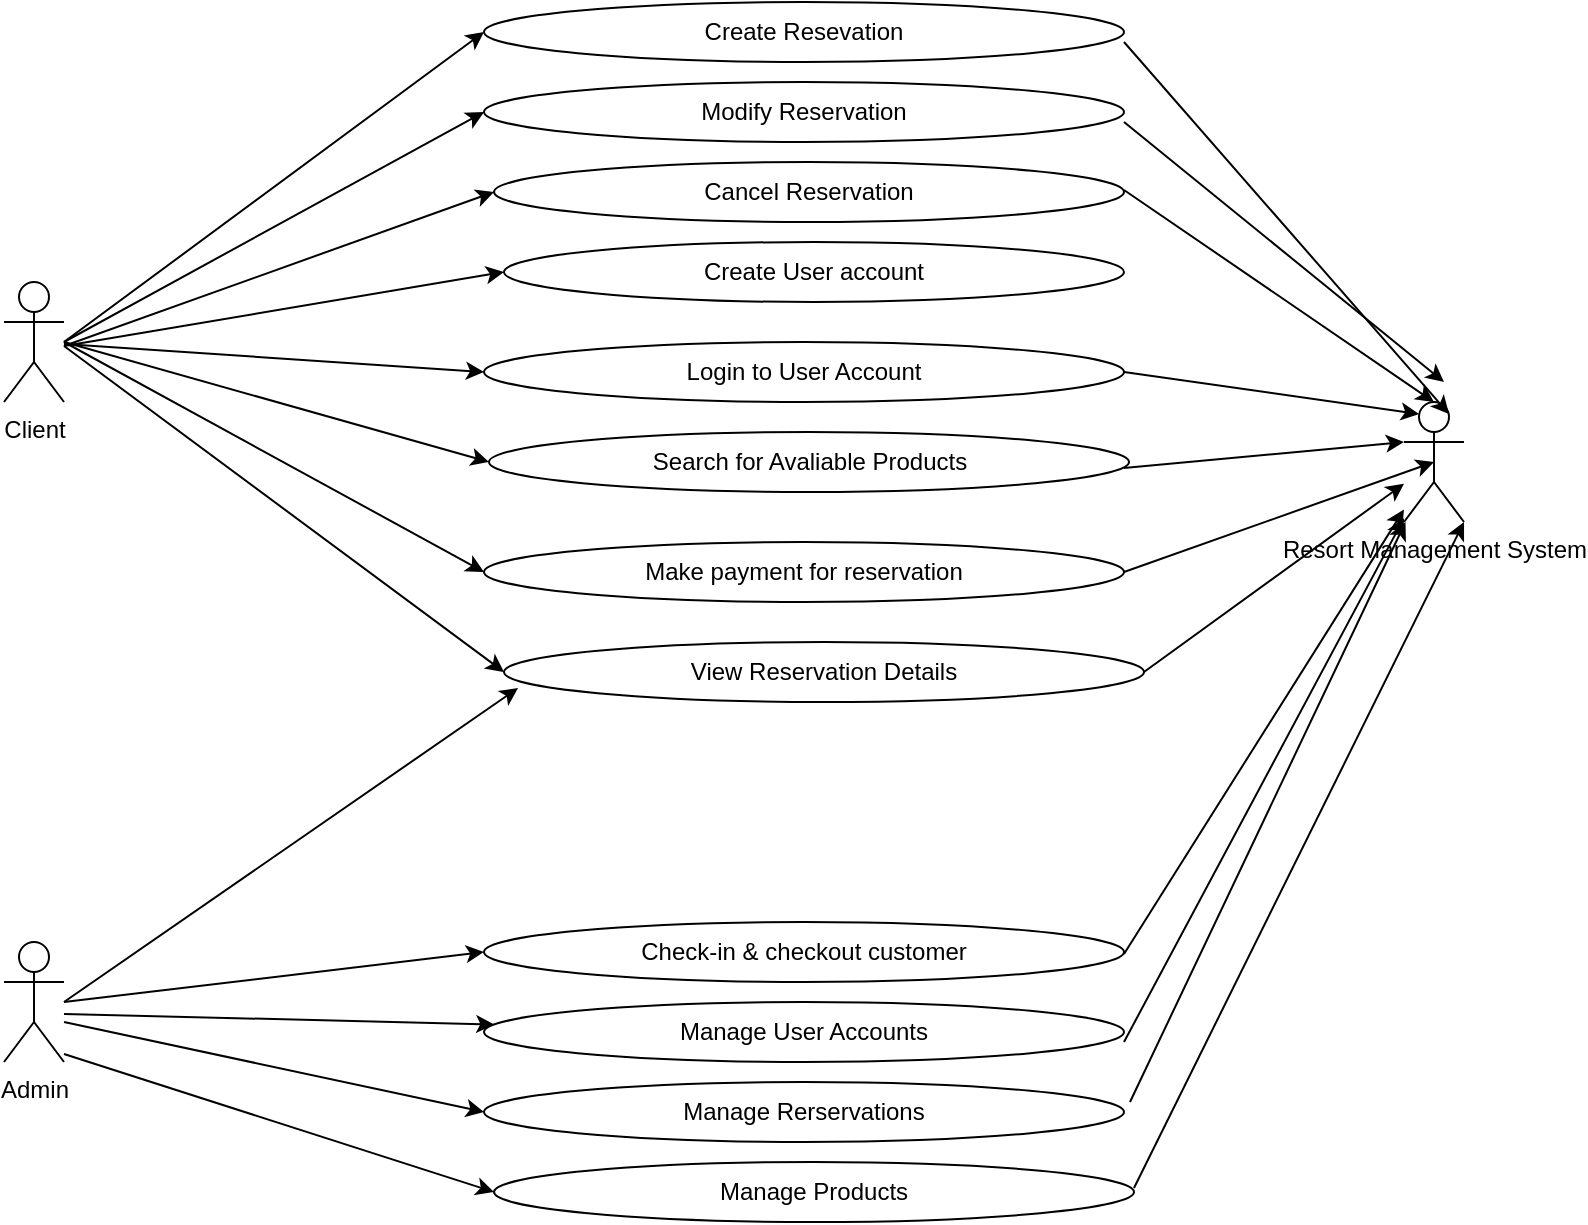<mxfile version="22.1.2" type="device">
  <diagram name="Page-1" id="DllNO_0LghwDC2M8s_kT">
    <mxGraphModel dx="1837" dy="843" grid="1" gridSize="10" guides="1" tooltips="1" connect="1" arrows="1" fold="1" page="1" pageScale="1" pageWidth="850" pageHeight="1100" math="0" shadow="0">
      <root>
        <mxCell id="0" />
        <mxCell id="1" parent="0" />
        <mxCell id="GROMK368kN72rrF9mxge-1" value="Client" style="shape=umlActor;verticalLabelPosition=bottom;verticalAlign=top;html=1;outlineConnect=0;" parent="1" vertex="1">
          <mxGeometry x="40" y="200" width="30" height="60" as="geometry" />
        </mxCell>
        <mxCell id="GROMK368kN72rrF9mxge-2" value="Create Resevation" style="ellipse;whiteSpace=wrap;html=1;" parent="1" vertex="1">
          <mxGeometry x="280" y="60" width="320" height="30" as="geometry" />
        </mxCell>
        <mxCell id="GROMK368kN72rrF9mxge-3" value="Modify Reservation" style="ellipse;whiteSpace=wrap;html=1;" parent="1" vertex="1">
          <mxGeometry x="280" y="100" width="320" height="30" as="geometry" />
        </mxCell>
        <mxCell id="GROMK368kN72rrF9mxge-4" value="Cancel Reservation" style="ellipse;whiteSpace=wrap;html=1;" parent="1" vertex="1">
          <mxGeometry x="285" y="140" width="315" height="30" as="geometry" />
        </mxCell>
        <mxCell id="GROMK368kN72rrF9mxge-5" value="View Reservation Details" style="ellipse;whiteSpace=wrap;html=1;" parent="1" vertex="1">
          <mxGeometry x="290" y="380" width="320" height="30" as="geometry" />
        </mxCell>
        <mxCell id="GROMK368kN72rrF9mxge-7" value="Resort Management System" style="shape=umlActor;verticalLabelPosition=bottom;verticalAlign=top;html=1;outlineConnect=0;" parent="1" vertex="1">
          <mxGeometry x="740" y="260" width="30" height="60" as="geometry" />
        </mxCell>
        <mxCell id="GROMK368kN72rrF9mxge-10" value="Create User account" style="ellipse;whiteSpace=wrap;html=1;" parent="1" vertex="1">
          <mxGeometry x="290" y="180" width="310" height="30" as="geometry" />
        </mxCell>
        <mxCell id="GROMK368kN72rrF9mxge-11" value="Login to User Account" style="ellipse;whiteSpace=wrap;html=1;" parent="1" vertex="1">
          <mxGeometry x="280" y="230" width="320" height="30" as="geometry" />
        </mxCell>
        <mxCell id="GROMK368kN72rrF9mxge-13" value="Search for Avaliable Products" style="ellipse;whiteSpace=wrap;html=1;" parent="1" vertex="1">
          <mxGeometry x="282.5" y="275" width="320" height="30" as="geometry" />
        </mxCell>
        <mxCell id="GROMK368kN72rrF9mxge-14" value="Make payment for reservation" style="ellipse;whiteSpace=wrap;html=1;" parent="1" vertex="1">
          <mxGeometry x="280" y="330" width="320" height="30" as="geometry" />
        </mxCell>
        <mxCell id="GROMK368kN72rrF9mxge-15" value="Admin" style="shape=umlActor;verticalLabelPosition=bottom;verticalAlign=top;html=1;outlineConnect=0;" parent="1" vertex="1">
          <mxGeometry x="40" y="530" width="30" height="60" as="geometry" />
        </mxCell>
        <mxCell id="GROMK368kN72rrF9mxge-16" value="Manage User Accounts" style="ellipse;whiteSpace=wrap;html=1;" parent="1" vertex="1">
          <mxGeometry x="280" y="560" width="320" height="30" as="geometry" />
        </mxCell>
        <mxCell id="GROMK368kN72rrF9mxge-17" value="Manage Rerservations" style="ellipse;whiteSpace=wrap;html=1;" parent="1" vertex="1">
          <mxGeometry x="280" y="600" width="320" height="30" as="geometry" />
        </mxCell>
        <mxCell id="GROMK368kN72rrF9mxge-18" value="Check-in &amp;amp; checkout customer" style="ellipse;whiteSpace=wrap;html=1;" parent="1" vertex="1">
          <mxGeometry x="280" y="520" width="320" height="30" as="geometry" />
        </mxCell>
        <mxCell id="GROMK368kN72rrF9mxge-20" value="" style="endArrow=classic;html=1;rounded=0;exitX=0.992;exitY=0.6;exitDx=0;exitDy=0;exitPerimeter=0;entryX=0;entryY=0.333;entryDx=0;entryDy=0;entryPerimeter=0;" parent="1" source="GROMK368kN72rrF9mxge-13" target="GROMK368kN72rrF9mxge-7" edge="1">
          <mxGeometry width="50" height="50" relative="1" as="geometry">
            <mxPoint x="600" y="350" as="sourcePoint" />
            <mxPoint x="780" y="280" as="targetPoint" />
            <Array as="points" />
          </mxGeometry>
        </mxCell>
        <mxCell id="GROMK368kN72rrF9mxge-21" value="" style="endArrow=classic;html=1;rounded=0;entryX=0.25;entryY=0.1;entryDx=0;entryDy=0;entryPerimeter=0;exitX=1;exitY=0.5;exitDx=0;exitDy=0;" parent="1" source="GROMK368kN72rrF9mxge-11" target="GROMK368kN72rrF9mxge-7" edge="1">
          <mxGeometry width="50" height="50" relative="1" as="geometry">
            <mxPoint x="600" y="280" as="sourcePoint" />
            <mxPoint x="740" y="298" as="targetPoint" />
            <Array as="points" />
          </mxGeometry>
        </mxCell>
        <mxCell id="GROMK368kN72rrF9mxge-22" value="" style="endArrow=classic;html=1;rounded=0;entryX=0;entryY=0.5;entryDx=0;entryDy=0;" parent="1" source="GROMK368kN72rrF9mxge-1" target="GROMK368kN72rrF9mxge-11" edge="1">
          <mxGeometry width="50" height="50" relative="1" as="geometry">
            <mxPoint x="145" y="260" as="sourcePoint" />
            <mxPoint x="285" y="278" as="targetPoint" />
            <Array as="points" />
          </mxGeometry>
        </mxCell>
        <mxCell id="GROMK368kN72rrF9mxge-23" value="" style="endArrow=classic;html=1;rounded=0;entryX=0;entryY=0.5;entryDx=0;entryDy=0;" parent="1" target="GROMK368kN72rrF9mxge-2" edge="1">
          <mxGeometry width="50" height="50" relative="1" as="geometry">
            <mxPoint x="70" y="230" as="sourcePoint" />
            <mxPoint x="210" y="238" as="targetPoint" />
            <Array as="points" />
          </mxGeometry>
        </mxCell>
        <mxCell id="GROMK368kN72rrF9mxge-24" value="" style="endArrow=classic;html=1;rounded=0;entryX=0;entryY=0.5;entryDx=0;entryDy=0;" parent="1" target="GROMK368kN72rrF9mxge-3" edge="1">
          <mxGeometry width="50" height="50" relative="1" as="geometry">
            <mxPoint x="70" y="230" as="sourcePoint" />
            <mxPoint x="210" y="244" as="targetPoint" />
            <Array as="points" />
          </mxGeometry>
        </mxCell>
        <mxCell id="GROMK368kN72rrF9mxge-25" value="" style="endArrow=classic;html=1;rounded=0;entryX=0;entryY=0.5;entryDx=0;entryDy=0;" parent="1" target="GROMK368kN72rrF9mxge-4" edge="1">
          <mxGeometry width="50" height="50" relative="1" as="geometry">
            <mxPoint x="70" y="232" as="sourcePoint" />
            <mxPoint x="210" y="250" as="targetPoint" />
            <Array as="points" />
          </mxGeometry>
        </mxCell>
        <mxCell id="GROMK368kN72rrF9mxge-26" value="" style="endArrow=classic;html=1;rounded=0;entryX=0.5;entryY=0.5;entryDx=0;entryDy=0;entryPerimeter=0;exitX=1;exitY=0.5;exitDx=0;exitDy=0;" parent="1" source="GROMK368kN72rrF9mxge-14" target="GROMK368kN72rrF9mxge-7" edge="1">
          <mxGeometry width="50" height="50" relative="1" as="geometry">
            <mxPoint x="590" y="402" as="sourcePoint" />
            <mxPoint x="780" y="280" as="targetPoint" />
            <Array as="points" />
          </mxGeometry>
        </mxCell>
        <mxCell id="GROMK368kN72rrF9mxge-27" value="" style="endArrow=classic;html=1;rounded=0;entryX=0;entryY=0.5;entryDx=0;entryDy=0;" parent="1" target="GROMK368kN72rrF9mxge-5" edge="1">
          <mxGeometry width="50" height="50" relative="1" as="geometry">
            <mxPoint x="70" y="232" as="sourcePoint" />
            <mxPoint x="210" y="250" as="targetPoint" />
            <Array as="points" />
          </mxGeometry>
        </mxCell>
        <mxCell id="GROMK368kN72rrF9mxge-28" value="" style="endArrow=classic;html=1;rounded=0;entryX=0;entryY=0.5;entryDx=0;entryDy=0;" parent="1" target="GROMK368kN72rrF9mxge-10" edge="1">
          <mxGeometry width="50" height="50" relative="1" as="geometry">
            <mxPoint x="70" y="232" as="sourcePoint" />
            <mxPoint x="210" y="250" as="targetPoint" />
            <Array as="points" />
          </mxGeometry>
        </mxCell>
        <mxCell id="GROMK368kN72rrF9mxge-30" value="" style="endArrow=classic;html=1;rounded=0;entryX=0;entryY=0.5;entryDx=0;entryDy=0;" parent="1" target="GROMK368kN72rrF9mxge-13" edge="1">
          <mxGeometry width="50" height="50" relative="1" as="geometry">
            <mxPoint x="70" y="230" as="sourcePoint" />
            <mxPoint x="280" y="360" as="targetPoint" />
            <Array as="points" />
          </mxGeometry>
        </mxCell>
        <mxCell id="GROMK368kN72rrF9mxge-31" value="" style="endArrow=classic;html=1;rounded=0;entryX=0;entryY=0.5;entryDx=0;entryDy=0;" parent="1" target="GROMK368kN72rrF9mxge-14" edge="1">
          <mxGeometry width="50" height="50" relative="1" as="geometry">
            <mxPoint x="70" y="230" as="sourcePoint" />
            <mxPoint x="280" y="400" as="targetPoint" />
            <Array as="points" />
          </mxGeometry>
        </mxCell>
        <mxCell id="GROMK368kN72rrF9mxge-32" value="" style="endArrow=classic;html=1;rounded=0;" parent="1" target="GROMK368kN72rrF9mxge-7" edge="1">
          <mxGeometry width="50" height="50" relative="1" as="geometry">
            <mxPoint x="600" y="536" as="sourcePoint" />
            <mxPoint x="770" y="350" as="targetPoint" />
            <Array as="points" />
          </mxGeometry>
        </mxCell>
        <mxCell id="GROMK368kN72rrF9mxge-33" value="" style="endArrow=classic;html=1;rounded=0;" parent="1" target="GROMK368kN72rrF9mxge-16" edge="1">
          <mxGeometry width="50" height="50" relative="1" as="geometry">
            <mxPoint x="70" y="566" as="sourcePoint" />
            <mxPoint x="265" y="636" as="targetPoint" />
            <Array as="points" />
          </mxGeometry>
        </mxCell>
        <mxCell id="GROMK368kN72rrF9mxge-34" value="" style="endArrow=classic;html=1;rounded=0;entryX=0.5;entryY=0;entryDx=0;entryDy=0;entryPerimeter=0;" parent="1" target="GROMK368kN72rrF9mxge-7" edge="1">
          <mxGeometry width="50" height="50" relative="1" as="geometry">
            <mxPoint x="600" y="154" as="sourcePoint" />
            <mxPoint x="748" y="210" as="targetPoint" />
            <Array as="points" />
          </mxGeometry>
        </mxCell>
        <mxCell id="GROMK368kN72rrF9mxge-35" value="" style="endArrow=classic;html=1;rounded=0;" parent="1" edge="1">
          <mxGeometry width="50" height="50" relative="1" as="geometry">
            <mxPoint x="600" y="120" as="sourcePoint" />
            <mxPoint x="760" y="250" as="targetPoint" />
            <Array as="points" />
          </mxGeometry>
        </mxCell>
        <mxCell id="GROMK368kN72rrF9mxge-36" value="" style="endArrow=classic;html=1;rounded=0;entryX=0.75;entryY=0.1;entryDx=0;entryDy=0;entryPerimeter=0;" parent="1" target="GROMK368kN72rrF9mxge-7" edge="1">
          <mxGeometry width="50" height="50" relative="1" as="geometry">
            <mxPoint x="600" y="80" as="sourcePoint" />
            <mxPoint x="795" y="196" as="targetPoint" />
            <Array as="points" />
          </mxGeometry>
        </mxCell>
        <mxCell id="GROMK368kN72rrF9mxge-38" value="" style="endArrow=classic;html=1;rounded=0;entryX=0;entryY=0.5;entryDx=0;entryDy=0;" parent="1" target="GROMK368kN72rrF9mxge-18" edge="1">
          <mxGeometry width="50" height="50" relative="1" as="geometry">
            <mxPoint x="70" y="560" as="sourcePoint" />
            <mxPoint x="305" y="676" as="targetPoint" />
            <Array as="points" />
          </mxGeometry>
        </mxCell>
        <mxCell id="GROMK368kN72rrF9mxge-39" value="" style="endArrow=classic;html=1;rounded=0;entryX=0;entryY=0.5;entryDx=0;entryDy=0;" parent="1" target="GROMK368kN72rrF9mxge-17" edge="1">
          <mxGeometry width="50" height="50" relative="1" as="geometry">
            <mxPoint x="70" y="570" as="sourcePoint" />
            <mxPoint x="265" y="686" as="targetPoint" />
            <Array as="points" />
          </mxGeometry>
        </mxCell>
        <mxCell id="GROMK368kN72rrF9mxge-40" value="" style="endArrow=classic;html=1;rounded=0;" parent="1" target="GROMK368kN72rrF9mxge-7" edge="1">
          <mxGeometry width="50" height="50" relative="1" as="geometry">
            <mxPoint x="600" y="580" as="sourcePoint" />
            <mxPoint x="810" y="350" as="targetPoint" />
            <Array as="points" />
          </mxGeometry>
        </mxCell>
        <mxCell id="GROMK368kN72rrF9mxge-41" value="" style="endArrow=classic;html=1;rounded=0;" parent="1" target="GROMK368kN72rrF9mxge-7" edge="1">
          <mxGeometry width="50" height="50" relative="1" as="geometry">
            <mxPoint x="603" y="610" as="sourcePoint" />
            <mxPoint x="740" y="710" as="targetPoint" />
            <Array as="points" />
          </mxGeometry>
        </mxCell>
        <mxCell id="GROMK368kN72rrF9mxge-42" value="Manage Products" style="ellipse;whiteSpace=wrap;html=1;" parent="1" vertex="1">
          <mxGeometry x="285" y="640" width="320" height="30" as="geometry" />
        </mxCell>
        <mxCell id="GROMK368kN72rrF9mxge-43" value="" style="endArrow=classic;html=1;rounded=0;entryX=0;entryY=0.5;entryDx=0;entryDy=0;" parent="1" target="GROMK368kN72rrF9mxge-42" edge="1">
          <mxGeometry width="50" height="50" relative="1" as="geometry">
            <mxPoint x="70" y="586" as="sourcePoint" />
            <mxPoint x="280" y="650" as="targetPoint" />
            <Array as="points" />
          </mxGeometry>
        </mxCell>
        <mxCell id="GROMK368kN72rrF9mxge-44" value="" style="endArrow=classic;html=1;rounded=0;entryX=1;entryY=1;entryDx=0;entryDy=0;entryPerimeter=0;" parent="1" target="GROMK368kN72rrF9mxge-7" edge="1">
          <mxGeometry width="50" height="50" relative="1" as="geometry">
            <mxPoint x="605" y="653" as="sourcePoint" />
            <mxPoint x="775" y="467" as="targetPoint" />
            <Array as="points" />
          </mxGeometry>
        </mxCell>
        <mxCell id="GROMK368kN72rrF9mxge-45" value="" style="endArrow=classic;html=1;rounded=0;entryX=0.022;entryY=0.767;entryDx=0;entryDy=0;entryPerimeter=0;" parent="1" target="GROMK368kN72rrF9mxge-5" edge="1">
          <mxGeometry width="50" height="50" relative="1" as="geometry">
            <mxPoint x="70" y="560" as="sourcePoint" />
            <mxPoint x="240" y="374" as="targetPoint" />
            <Array as="points" />
          </mxGeometry>
        </mxCell>
        <mxCell id="GROMK368kN72rrF9mxge-46" value="" style="endArrow=classic;html=1;rounded=0;exitX=1;exitY=0.5;exitDx=0;exitDy=0;" parent="1" source="GROMK368kN72rrF9mxge-5" target="GROMK368kN72rrF9mxge-7" edge="1">
          <mxGeometry width="50" height="50" relative="1" as="geometry">
            <mxPoint x="605" y="446" as="sourcePoint" />
            <mxPoint x="775" y="260" as="targetPoint" />
            <Array as="points" />
          </mxGeometry>
        </mxCell>
      </root>
    </mxGraphModel>
  </diagram>
</mxfile>
